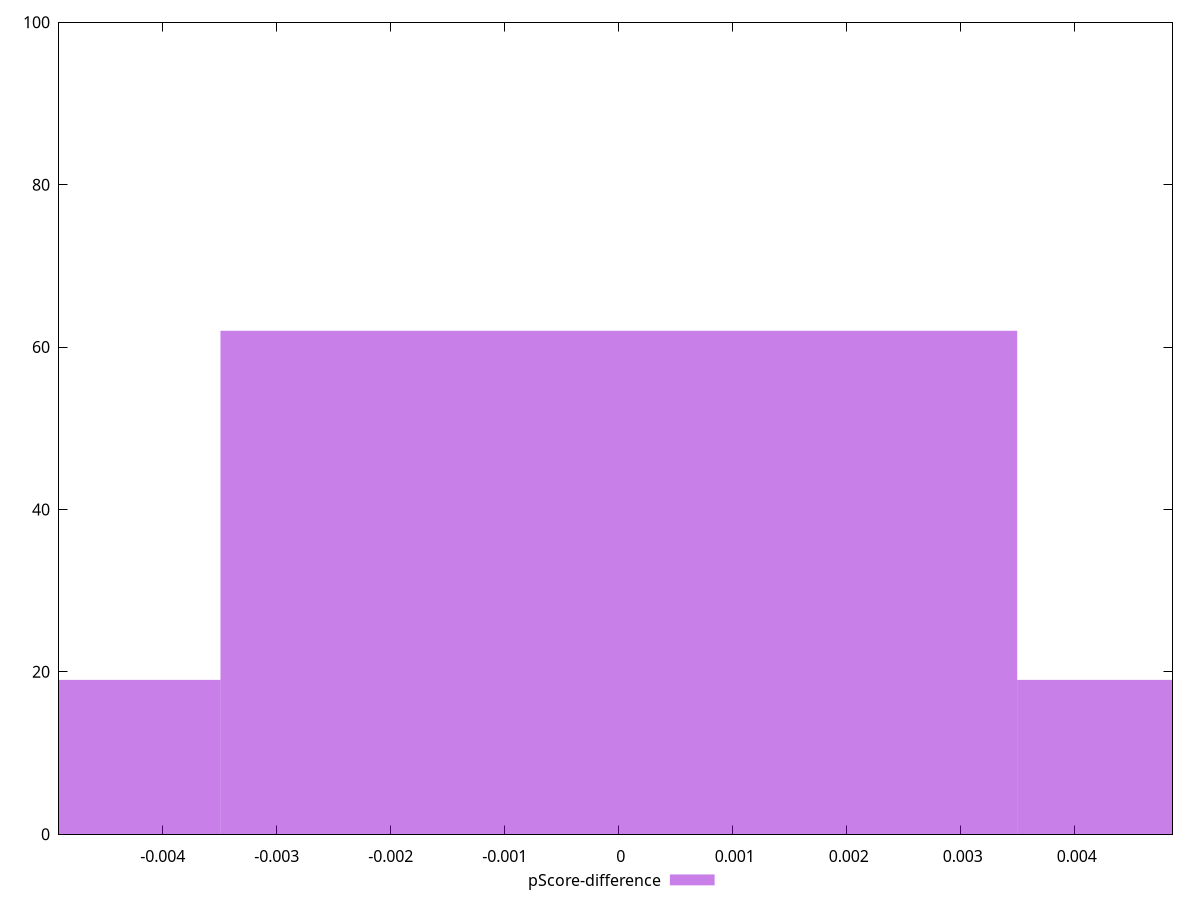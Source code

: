 reset

$pScoreDifference <<EOF
0 62
-0.006988384960035888 19
0.006988384960035888 19
EOF

set key outside below
set boxwidth 0.006988384960035888
set xrange [-0.0049103984587673954:0.004856356404280393]
set yrange [0:100]
set trange [0:100]
set style fill transparent solid 0.5 noborder
set terminal svg size 640, 490 enhanced background rgb 'white'
set output "report_00019_2021-02-10T18-14-37.922Z//mainthread-work-breakdown/samples/pages+cached/pScore-difference/histogram.svg"

plot $pScoreDifference title "pScore-difference" with boxes

reset
